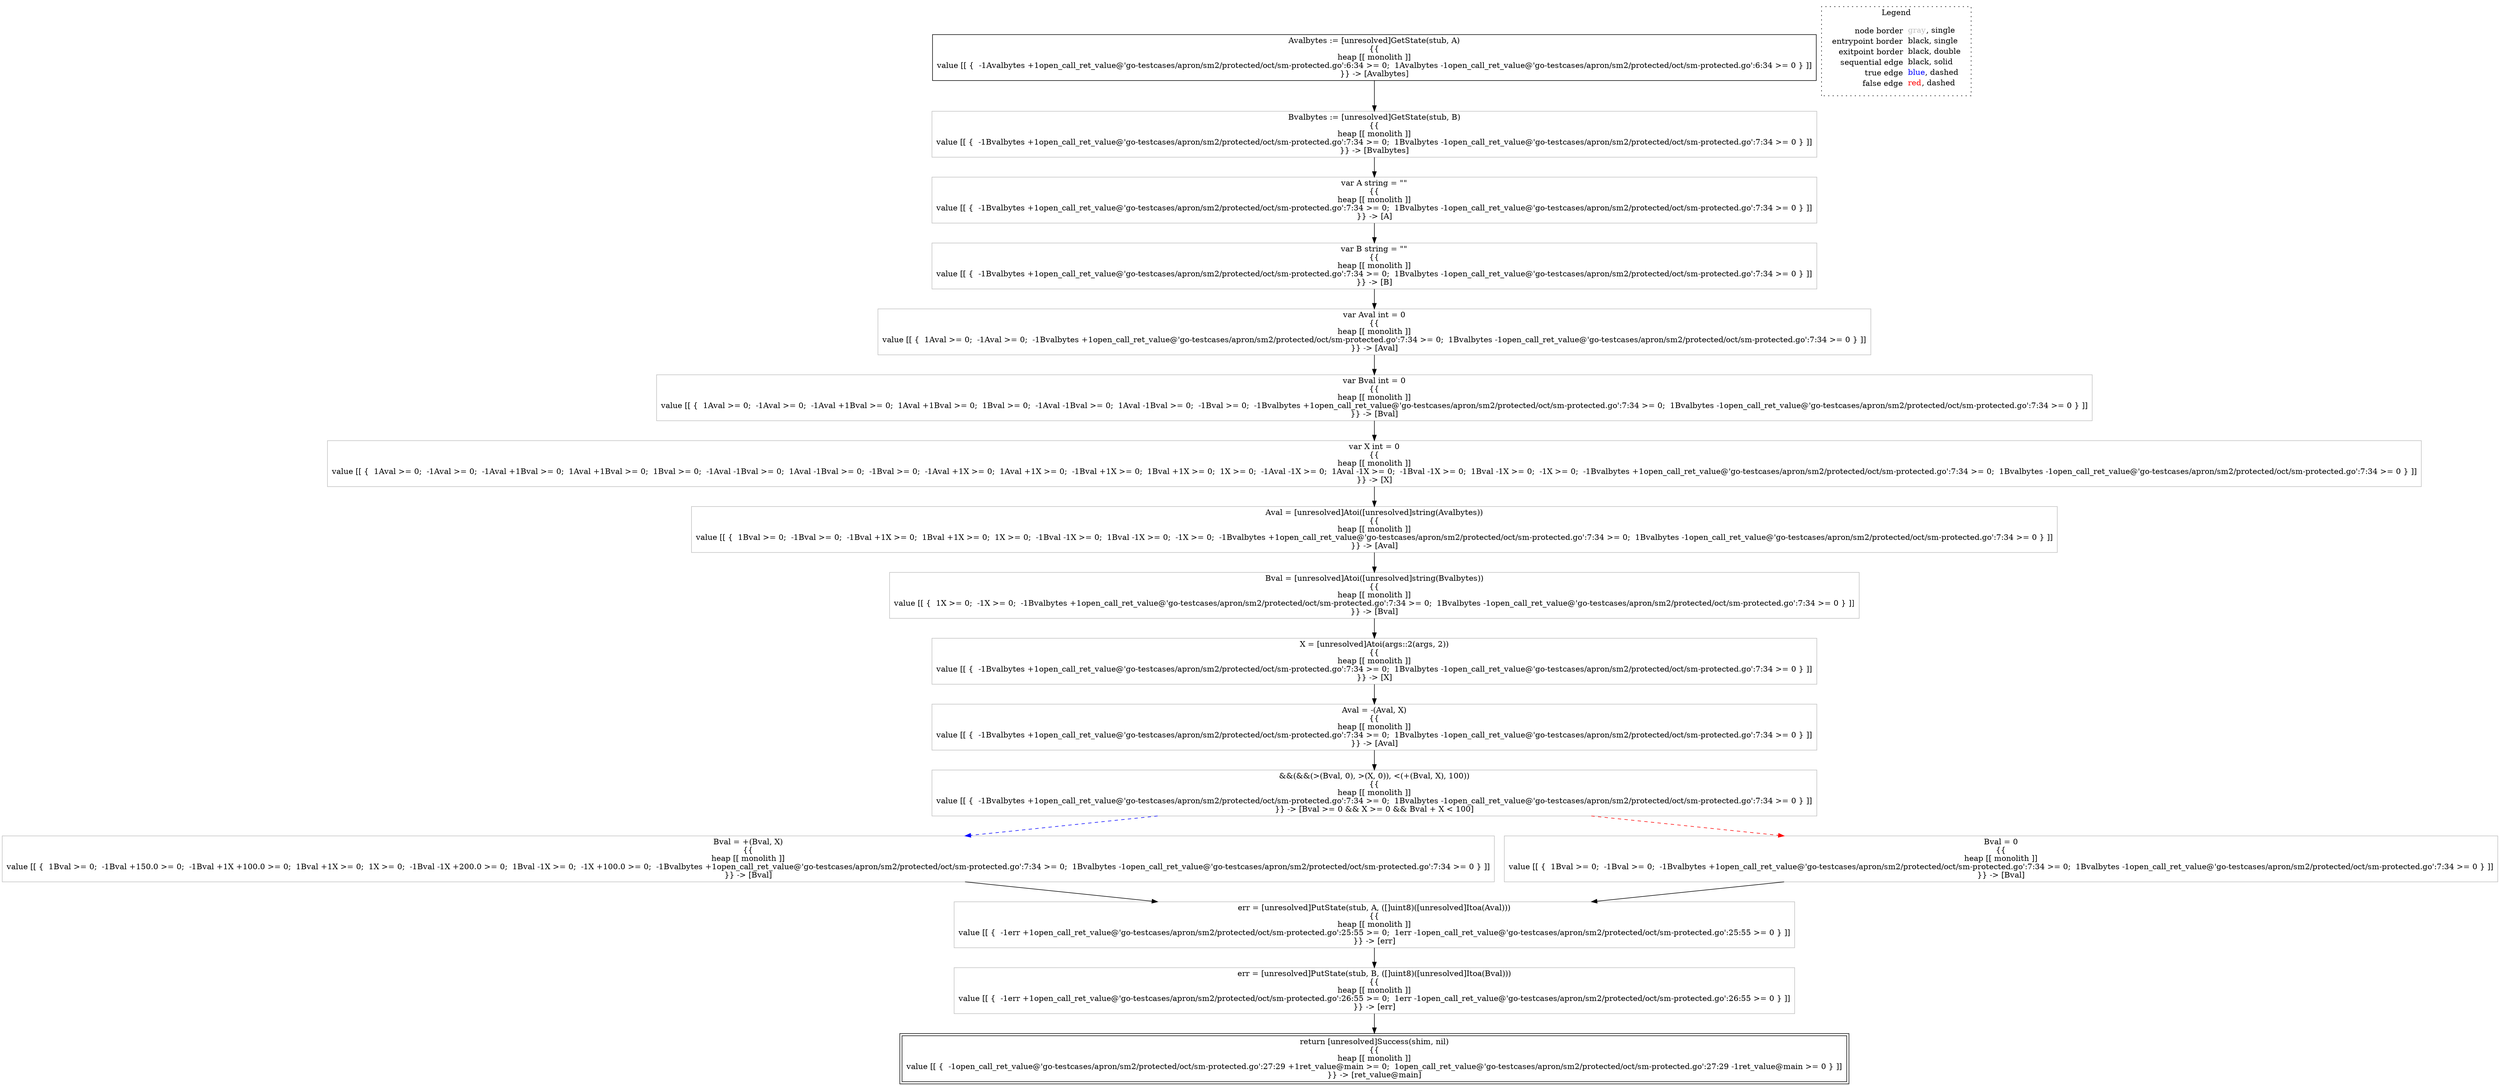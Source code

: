 digraph {
	"node0" [shape="rect",color="black",label=<Avalbytes := [unresolved]GetState(stub, A)<BR/>{{<BR/>heap [[ monolith ]]<BR/>value [[ {  -1Avalbytes +1open_call_ret_value@'go-testcases/apron/sm2/protected/oct/sm-protected.go':6:34 &gt;= 0;  1Avalbytes -1open_call_ret_value@'go-testcases/apron/sm2/protected/oct/sm-protected.go':6:34 &gt;= 0 } ]]<BR/>}} -&gt; [Avalbytes]>];
	"node1" [shape="rect",color="gray",label=<Aval = [unresolved]Atoi([unresolved]string(Avalbytes))<BR/>{{<BR/>heap [[ monolith ]]<BR/>value [[ {  1Bval &gt;= 0;  -1Bval &gt;= 0;  -1Bval +1X &gt;= 0;  1Bval +1X &gt;= 0;  1X &gt;= 0;  -1Bval -1X &gt;= 0;  1Bval -1X &gt;= 0;  -1X &gt;= 0;  -1Bvalbytes +1open_call_ret_value@'go-testcases/apron/sm2/protected/oct/sm-protected.go':7:34 &gt;= 0;  1Bvalbytes -1open_call_ret_value@'go-testcases/apron/sm2/protected/oct/sm-protected.go':7:34 &gt;= 0 } ]]<BR/>}} -&gt; [Aval]>];
	"node2" [shape="rect",color="gray",label=<X = [unresolved]Atoi(args::2(args, 2))<BR/>{{<BR/>heap [[ monolith ]]<BR/>value [[ {  -1Bvalbytes +1open_call_ret_value@'go-testcases/apron/sm2/protected/oct/sm-protected.go':7:34 &gt;= 0;  1Bvalbytes -1open_call_ret_value@'go-testcases/apron/sm2/protected/oct/sm-protected.go':7:34 &gt;= 0 } ]]<BR/>}} -&gt; [X]>];
	"node3" [shape="rect",color="gray",label=<var X int = 0<BR/>{{<BR/>heap [[ monolith ]]<BR/>value [[ {  1Aval &gt;= 0;  -1Aval &gt;= 0;  -1Aval +1Bval &gt;= 0;  1Aval +1Bval &gt;= 0;  1Bval &gt;= 0;  -1Aval -1Bval &gt;= 0;  1Aval -1Bval &gt;= 0;  -1Bval &gt;= 0;  -1Aval +1X &gt;= 0;  1Aval +1X &gt;= 0;  -1Bval +1X &gt;= 0;  1Bval +1X &gt;= 0;  1X &gt;= 0;  -1Aval -1X &gt;= 0;  1Aval -1X &gt;= 0;  -1Bval -1X &gt;= 0;  1Bval -1X &gt;= 0;  -1X &gt;= 0;  -1Bvalbytes +1open_call_ret_value@'go-testcases/apron/sm2/protected/oct/sm-protected.go':7:34 &gt;= 0;  1Bvalbytes -1open_call_ret_value@'go-testcases/apron/sm2/protected/oct/sm-protected.go':7:34 &gt;= 0 } ]]<BR/>}} -&gt; [X]>];
	"node4" [shape="rect",color="gray",label=<Bvalbytes := [unresolved]GetState(stub, B)<BR/>{{<BR/>heap [[ monolith ]]<BR/>value [[ {  -1Bvalbytes +1open_call_ret_value@'go-testcases/apron/sm2/protected/oct/sm-protected.go':7:34 &gt;= 0;  1Bvalbytes -1open_call_ret_value@'go-testcases/apron/sm2/protected/oct/sm-protected.go':7:34 &gt;= 0 } ]]<BR/>}} -&gt; [Bvalbytes]>];
	"node5" [shape="rect",color="gray",label=<var Aval int = 0<BR/>{{<BR/>heap [[ monolith ]]<BR/>value [[ {  1Aval &gt;= 0;  -1Aval &gt;= 0;  -1Bvalbytes +1open_call_ret_value@'go-testcases/apron/sm2/protected/oct/sm-protected.go':7:34 &gt;= 0;  1Bvalbytes -1open_call_ret_value@'go-testcases/apron/sm2/protected/oct/sm-protected.go':7:34 &gt;= 0 } ]]<BR/>}} -&gt; [Aval]>];
	"node6" [shape="rect",color="gray",label=<&amp;&amp;(&amp;&amp;(&gt;(Bval, 0), &gt;(X, 0)), &lt;(+(Bval, X), 100))<BR/>{{<BR/>heap [[ monolith ]]<BR/>value [[ {  -1Bvalbytes +1open_call_ret_value@'go-testcases/apron/sm2/protected/oct/sm-protected.go':7:34 &gt;= 0;  1Bvalbytes -1open_call_ret_value@'go-testcases/apron/sm2/protected/oct/sm-protected.go':7:34 &gt;= 0 } ]]<BR/>}} -&gt; [Bval &gt;= 0 &amp;&amp; X &gt;= 0 &amp;&amp; Bval + X &lt; 100]>];
	"node7" [shape="rect",color="gray",label=<err = [unresolved]PutState(stub, A, ([]uint8)([unresolved]Itoa(Aval)))<BR/>{{<BR/>heap [[ monolith ]]<BR/>value [[ {  -1err +1open_call_ret_value@'go-testcases/apron/sm2/protected/oct/sm-protected.go':25:55 &gt;= 0;  1err -1open_call_ret_value@'go-testcases/apron/sm2/protected/oct/sm-protected.go':25:55 &gt;= 0 } ]]<BR/>}} -&gt; [err]>];
	"node8" [shape="rect",color="gray",label=<Bval = [unresolved]Atoi([unresolved]string(Bvalbytes))<BR/>{{<BR/>heap [[ monolith ]]<BR/>value [[ {  1X &gt;= 0;  -1X &gt;= 0;  -1Bvalbytes +1open_call_ret_value@'go-testcases/apron/sm2/protected/oct/sm-protected.go':7:34 &gt;= 0;  1Bvalbytes -1open_call_ret_value@'go-testcases/apron/sm2/protected/oct/sm-protected.go':7:34 &gt;= 0 } ]]<BR/>}} -&gt; [Bval]>];
	"node9" [shape="rect",color="gray",label=<err = [unresolved]PutState(stub, B, ([]uint8)([unresolved]Itoa(Bval)))<BR/>{{<BR/>heap [[ monolith ]]<BR/>value [[ {  -1err +1open_call_ret_value@'go-testcases/apron/sm2/protected/oct/sm-protected.go':26:55 &gt;= 0;  1err -1open_call_ret_value@'go-testcases/apron/sm2/protected/oct/sm-protected.go':26:55 &gt;= 0 } ]]<BR/>}} -&gt; [err]>];
	"node10" [shape="rect",color="gray",label=<Bval = +(Bval, X)<BR/>{{<BR/>heap [[ monolith ]]<BR/>value [[ {  1Bval &gt;= 0;  -1Bval +150.0 &gt;= 0;  -1Bval +1X +100.0 &gt;= 0;  1Bval +1X &gt;= 0;  1X &gt;= 0;  -1Bval -1X +200.0 &gt;= 0;  1Bval -1X &gt;= 0;  -1X +100.0 &gt;= 0;  -1Bvalbytes +1open_call_ret_value@'go-testcases/apron/sm2/protected/oct/sm-protected.go':7:34 &gt;= 0;  1Bvalbytes -1open_call_ret_value@'go-testcases/apron/sm2/protected/oct/sm-protected.go':7:34 &gt;= 0 } ]]<BR/>}} -&gt; [Bval]>];
	"node11" [shape="rect",color="gray",label=<var B string = &quot;&quot;<BR/>{{<BR/>heap [[ monolith ]]<BR/>value [[ {  -1Bvalbytes +1open_call_ret_value@'go-testcases/apron/sm2/protected/oct/sm-protected.go':7:34 &gt;= 0;  1Bvalbytes -1open_call_ret_value@'go-testcases/apron/sm2/protected/oct/sm-protected.go':7:34 &gt;= 0 } ]]<BR/>}} -&gt; [B]>];
	"node12" [shape="rect",color="gray",label=<Bval = 0<BR/>{{<BR/>heap [[ monolith ]]<BR/>value [[ {  1Bval &gt;= 0;  -1Bval &gt;= 0;  -1Bvalbytes +1open_call_ret_value@'go-testcases/apron/sm2/protected/oct/sm-protected.go':7:34 &gt;= 0;  1Bvalbytes -1open_call_ret_value@'go-testcases/apron/sm2/protected/oct/sm-protected.go':7:34 &gt;= 0 } ]]<BR/>}} -&gt; [Bval]>];
	"node13" [shape="rect",color="black",peripheries="2",label=<return [unresolved]Success(shim, nil)<BR/>{{<BR/>heap [[ monolith ]]<BR/>value [[ {  -1open_call_ret_value@'go-testcases/apron/sm2/protected/oct/sm-protected.go':27:29 +1ret_value@main &gt;= 0;  1open_call_ret_value@'go-testcases/apron/sm2/protected/oct/sm-protected.go':27:29 -1ret_value@main &gt;= 0 } ]]<BR/>}} -&gt; [ret_value@main]>];
	"node14" [shape="rect",color="gray",label=<Aval = -(Aval, X)<BR/>{{<BR/>heap [[ monolith ]]<BR/>value [[ {  -1Bvalbytes +1open_call_ret_value@'go-testcases/apron/sm2/protected/oct/sm-protected.go':7:34 &gt;= 0;  1Bvalbytes -1open_call_ret_value@'go-testcases/apron/sm2/protected/oct/sm-protected.go':7:34 &gt;= 0 } ]]<BR/>}} -&gt; [Aval]>];
	"node15" [shape="rect",color="gray",label=<var Bval int = 0<BR/>{{<BR/>heap [[ monolith ]]<BR/>value [[ {  1Aval &gt;= 0;  -1Aval &gt;= 0;  -1Aval +1Bval &gt;= 0;  1Aval +1Bval &gt;= 0;  1Bval &gt;= 0;  -1Aval -1Bval &gt;= 0;  1Aval -1Bval &gt;= 0;  -1Bval &gt;= 0;  -1Bvalbytes +1open_call_ret_value@'go-testcases/apron/sm2/protected/oct/sm-protected.go':7:34 &gt;= 0;  1Bvalbytes -1open_call_ret_value@'go-testcases/apron/sm2/protected/oct/sm-protected.go':7:34 &gt;= 0 } ]]<BR/>}} -&gt; [Bval]>];
	"node16" [shape="rect",color="gray",label=<var A string = &quot;&quot;<BR/>{{<BR/>heap [[ monolith ]]<BR/>value [[ {  -1Bvalbytes +1open_call_ret_value@'go-testcases/apron/sm2/protected/oct/sm-protected.go':7:34 &gt;= 0;  1Bvalbytes -1open_call_ret_value@'go-testcases/apron/sm2/protected/oct/sm-protected.go':7:34 &gt;= 0 } ]]<BR/>}} -&gt; [A]>];
	"node1" -> "node8" [color="black"];
	"node2" -> "node14" [color="black"];
	"node3" -> "node1" [color="black"];
	"node0" -> "node4" [color="black"];
	"node4" -> "node16" [color="black"];
	"node5" -> "node15" [color="black"];
	"node6" -> "node10" [color="blue",style="dashed"];
	"node6" -> "node12" [color="red",style="dashed"];
	"node7" -> "node9" [color="black"];
	"node8" -> "node2" [color="black"];
	"node9" -> "node13" [color="black"];
	"node10" -> "node7" [color="black"];
	"node11" -> "node5" [color="black"];
	"node12" -> "node7" [color="black"];
	"node14" -> "node6" [color="black"];
	"node15" -> "node3" [color="black"];
	"node16" -> "node11" [color="black"];
subgraph cluster_legend {
	label="Legend";
	style=dotted;
	node [shape=plaintext];
	"legend" [label=<<table border="0" cellpadding="2" cellspacing="0" cellborder="0"><tr><td align="right">node border&nbsp;</td><td align="left"><font color="gray">gray</font>, single</td></tr><tr><td align="right">entrypoint border&nbsp;</td><td align="left"><font color="black">black</font>, single</td></tr><tr><td align="right">exitpoint border&nbsp;</td><td align="left"><font color="black">black</font>, double</td></tr><tr><td align="right">sequential edge&nbsp;</td><td align="left"><font color="black">black</font>, solid</td></tr><tr><td align="right">true edge&nbsp;</td><td align="left"><font color="blue">blue</font>, dashed</td></tr><tr><td align="right">false edge&nbsp;</td><td align="left"><font color="red">red</font>, dashed</td></tr></table>>];
}

}

